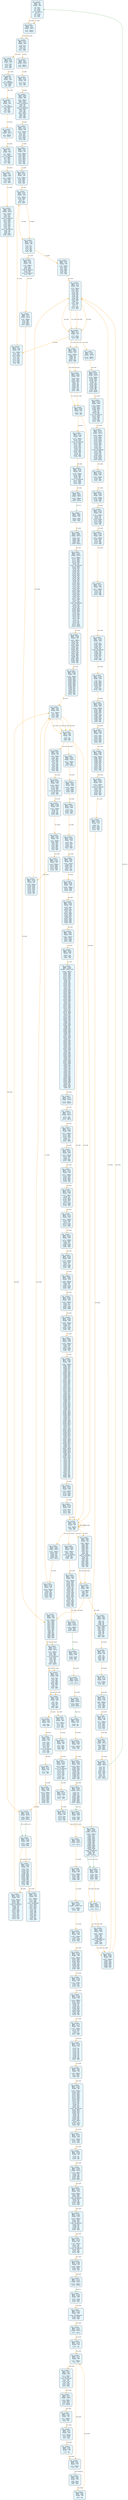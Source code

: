 digraph Contract_CFG {
    rankdir=TB;
    node [shape=box, style="filled, rounded", fontname="Monospace", fontsize=9, margin=0.15];
    edge [fontname="Arial", fontsize=8, penwidth=1.2];

    "block_0" [label="合约: 0x380d0c...
起始PC: 0x0
终止PC: 0xd
终止指令: JUMPI
---------
0x0: PUSH1
0x2: PUSH1
0x4: MSTORE
0x5: PUSH1
0x7: CALLDATASIZE
0x8: LT
0x9: ISZERO
0xa: PUSH2
0xd: JUMPI", fillcolor="#e6f7ff"];
    "block_2f9" [label="合约: 0x380d0c...
起始PC: 0x2f9
终止PC: 0x2fa
终止指令: INVALID
---------
0x2f9: JUMPDEST
0x2fa: INVALID", fillcolor="#e6f7ff"];
    "block_30a" [label="合约: 0x380d0c...
起始PC: 0x30a
终止PC: 0x314
终止指令: JUMPI
---------
0x30a: DUP1
0x30b: PUSH4
0x310: EQ
0x311: PUSH2
0x314: JUMPI", fillcolor="#e6f7ff"];
    "block_3b7" [label="合约: 0x380d0c...
起始PC: 0x3b7
终止PC: 0x3b8
终止指令: INVALID
---------
0x3b7: JUMPDEST
0x3b8: INVALID", fillcolor="#e6f7ff"];
    "block_3c3" [label="合约: 0x380d0c...
起始PC: 0x3c3
终止PC: 0x3c9
终止指令: JUMP
---------
0x3c3: PUSH2
0x3c6: PUSH2
0x3c9: JUMP", fillcolor="#e6f7ff"];
    "block_686" [label="合约: 0x380d0c...
起始PC: 0x686
终止PC: 0x6e5
终止指令: JUMPI
---------
0x686: JUMPDEST
0x687: PUSH1
0x689: PUSH32
0x6aa: CALLDATASIZE
0x6ab: ADD
0x6ac: DIV
0x6ad: PUSH1
0x6af: CALLDATALOAD
0x6b0: PUSH14
0x6bf: DUP2
0x6c0: AND
0x6c1: SWAP1
0x6c2: PUSH29
0x6e0: DUP2
0x6e1: AND
0x6e2: PUSH2
0x6e5: JUMPI", fillcolor="#e6f7ff"];
    "block_72b" [label="合约: 0x380d0c...
起始PC: 0x72b
终止PC: 0x738
终止指令: JUMP
---------
0x72b: JUMPDEST
0x72c: PUSH2
0x72f: DUP3
0x730: DUP5
0x731: PUSH1
0x733: PUSH1
0x735: PUSH2
0x738: JUMP", fillcolor="#e6f7ff"];
    "block_7dd" [label="合约: 0x380d0c...
起始PC: 0x7dd
终止PC: 0x7ea
终止指令: JUMP
---------
0x7dd: JUMPDEST
0x7de: SWAP4
0x7df: SWAP3
0x7e0: SWAP2
0x7e1: SWAP1
0x7e2: SWAP4
0x7e3: PUSH2
0x7e6: DUP3
0x7e7: PUSH2
0x7ea: JUMP", fillcolor="#e6f7ff"];
    "block_7ac" [label="合约: 0x380d0c...
起始PC: 0x7ac
终止PC: 0x7b5
终止指令: JUMP
---------
0x7ac: JUMPDEST
0x7ad: SWAP1
0x7ae: PUSH2
0x7b1: DUP3
0x7b2: PUSH2
0x7b5: JUMP", fillcolor="#e6f7ff"];
    "block_794" [label="合约: 0x380d0c...
起始PC: 0x794
终止PC: 0x7a3
终止指令: JUMPI
---------
0x794: JUMPDEST
0x795: PUSH8
0x79e: DUP2
0x79f: GT
0x7a0: PUSH2
0x7a3: JUMPI", fillcolor="#e6f7ff"];
    "block_7a4" [label="合约: 0x380d0c...
起始PC: 0x7a4
终止PC: 0x7ab
终止指令: JUMP
---------
0x7a4: PUSH1
0x7a6: SHL
0x7a7: PUSH1
0x7a9: ADD
0x7aa: SWAP1
0x7ab: JUMP", fillcolor="#e6f7ff"];
    "block_7b6" [label="合约: 0x380d0c...
起始PC: 0x7b6
终止PC: 0x7c2
终止指令: JUMP
---------
0x7b6: JUMPDEST
0x7b7: PUSH2
0x7ba: PUSH1
0x7bc: MLOAD
0x7bd: SWAP2
0x7be: DUP3
0x7bf: PUSH2
0x7c2: JUMP", fillcolor="#e6f7ff"];
    "block_75d" [label="合约: 0x380d0c...
起始PC: 0x75d
终止PC: 0x77b
终止指令: JUMPI
---------
0x75d: JUMPDEST
0x75e: SWAP1
0x75f: PUSH1
0x761: PUSH1
0x763: NOT
0x764: SWAP2
0x765: ADD
0x766: AND
0x767: DUP2
0x768: ADD
0x769: SWAP1
0x76a: DUP2
0x76b: LT
0x76c: PUSH8
0x775: DUP3
0x776: GT
0x777: OR
0x778: PUSH2
0x77b: JUMPI", fillcolor="#e6f7ff"];
    "block_77c" [label="合约: 0x380d0c...
起始PC: 0x77c
终止PC: 0x77f
终止指令: JUMP
---------
0x77c: PUSH1
0x77e: MSTORE
0x77f: JUMP", fillcolor="#e6f7ff"];
    "block_7c3" [label="合约: 0x380d0c...
起始PC: 0x7c3
终止PC: 0x7d2
终止指令: JUMP
---------
0x7c3: JUMPDEST
0x7c4: DUP3
0x7c5: DUP2
0x7c6: MSTORE
0x7c7: PUSH1
0x7c9: NOT
0x7ca: PUSH2
0x7cd: DUP3
0x7ce: SWAP5
0x7cf: PUSH2
0x7d2: JUMP", fillcolor="#e6f7ff"];
    "block_7d3" [label="合约: 0x380d0c...
起始PC: 0x7d3
终止PC: 0x7dc
终止指令: JUMP
---------
0x7d3: JUMPDEST
0x7d4: ADD
0x7d5: SWAP1
0x7d6: PUSH1
0x7d8: CALLDATASIZE
0x7d9: SWAP2
0x7da: ADD
0x7db: CALLDATACOPY
0x7dc: JUMP", fillcolor="#e6f7ff"];
    "block_7eb" [label="合约: 0x380d0c...
起始PC: 0x7eb
终止PC: 0x7f1
终止指令: INVALID
---------
0x7eb: JUMPDEST
0x7ec: SWAP5
0x7ed: DUP4
0x7ee: SWAP3
0x7ef: PUSH1
0x7f1: INVALID", fillcolor="#e6f7ff"];
    "block_8c1" [label="合约: 0x380d0c...
起始PC: 0x8c1
终止PC: 0x8d7
终止指令: JUMP
---------
0x8c1: JUMPDEST
0x8c2: SWAP1
0x8c3: SWAP2
0x8c4: SWAP3
0x8c5: SWAP5
0x8c6: PUSH2
0x8c9: PUSH1
0x8cb: SWAP2
0x8cc: PUSH1
0x8ce: DUP6
0x8cf: MUL
0x8d0: DUP5
0x8d1: ADD
0x8d2: SWAP8
0x8d3: DUP9
0x8d4: PUSH2
0x8d7: JUMP", fillcolor="#e6f7ff"];
    "block_f3f" [label="合约: 0x380d0c...
起始PC: 0xf3f
终止PC: 0xf4c
终止指令: INVALID
---------
0xf3f: JUMPDEST
0xf40: SWAP2
0xf41: SWAP1
0xf42: DUP3
0xf43: CALLDATALOAD
0xf44: PUSH1
0xf46: DUP2
0xf47: PUSH1
0xf49: SHR
0xf4a: AND
0xf4b: ISZERO
0xf4c: INVALID", fillcolor="#e6f7ff"];
    "block_f52" [label="合约: 0x380d0c...
起始PC: 0xf52
终止PC: 0xf60
终止指令: JUMPI
---------
0xf52: PUSH1
0xf54: SHR
0xf55: PUSH1
0xf57: AND
0xf58: SWAP1
0xf59: PUSH1
0xf5b: DUP3
0xf5c: GT
0xf5d: PUSH2
0xf60: JUMPI", fillcolor="#e6f7ff"];
    "block_f61" [label="合约: 0x380d0c...
起始PC: 0xf61
终止PC: 0xf69
终止指令: JUMPI
---------
0xf61: POP
0xf62: PUSH1
0xf64: DUP2
0xf65: GT
0xf66: PUSH2
0xf69: JUMPI", fillcolor="#e6f7ff"];
    "block_fc7" [label="合约: 0x380d0c...
起始PC: 0xfc7
终止PC: 0xfce
终止指令: JUMPI
---------
0xfc7: JUMPDEST
0xfc8: PUSH1
0xfca: SUB
0xfcb: PUSH2
0xfce: JUMPI", fillcolor="#e6f7ff"];
    "block_fcf" [label="合约: 0x380d0c...
起始PC: 0xfcf
终止PC: 0xfd6
终止指令: JUMP
---------
0xfcf: PUSH2
0xfd2: SWAP2
0xfd3: PUSH2
0xfd6: JUMP", fillcolor="#e6f7ff"];
    "block_2c38" [label="合约: 0x380d0c...
起始PC: 0x2c38
终止PC: 0x2c48
终止指令: JUMPI
---------
0x2c38: JUMPDEST
0x2c39: DUP1
0x2c3a: CALLDATALOAD
0x2c3b: PUSH1
0x2c3d: SHR
0x2c3e: PUSH1
0x2c40: AND
0x2c41: PUSH1
0x2c43: DUP2
0x2c44: GT
0x2c45: PUSH2
0x2c48: JUMPI", fillcolor="#e6f7ff"];
    "block_2c49" [label="合约: 0x380d0c...
起始PC: 0x2c49
终止PC: 0x2c4c
终止指令: JUMPI
---------
0x2c49: PUSH2
0x2c4c: JUMPI", fillcolor="#e6f7ff"];
    "block_2c4d" [label="合约: 0x380d0c...
起始PC: 0x2c4d
终止PC: 0x2c54
终止指令: JUMP
---------
0x2c4d: PUSH2
0x2c50: DUP2
0x2c51: PUSH2
0x2c54: JUMP", fillcolor="#e6f7ff"];
    "block_48a9" [label="合约: 0x380d0c...
起始PC: 0x48a9
终止PC: 0x48e0
终止指令: STATICCALL
---------
0x48a9: JUMPDEST
0x48aa: PUSH1
0x48ac: DUP1
0x48ad: SWAP2
0x48ae: PUSH1
0x48b0: PUSH1
0x48b2: MLOAD
0x48b3: DUP1
0x48b4: SWAP5
0x48b5: DUP2
0x48b6: SWAP4
0x48b7: PUSH32
0x48d8: DUP4
0x48d9: MSTORE
0x48da: ADD
0x48db: CALLDATALOAD
0x48dc: PUSH1
0x48de: SHR
0x48df: GAS
0x48e0: STATICCALL", fillcolor="#e6f7ff"];
    "block_48e1" [label="合约: 0x380d0c...
起始PC: 0x48e1
终止PC: 0x48e7
终止指令: JUMPI
---------
0x48e1: SWAP1
0x48e2: DUP2
0x48e3: ISZERO
0x48e4: PUSH2
0x48e7: JUMPI", fillcolor="#e6f7ff"];
    "block_48e8" [label="合约: 0x380d0c...
起始PC: 0x48e8
终止PC: 0x48e8
终止指令: INVALID
---------
0x48e8: INVALID", fillcolor="#e6f7ff"];
    "block_48f1" [label="合约: 0x380d0c...
起始PC: 0x48f1
终止PC: 0x48fe
终止指令: JUMPI
---------
0x48f1: JUMPDEST
0x48f2: SWAP1
0x48f3: POP
0x48f4: PUSH1
0x48f6: DUP2
0x48f7: RETURNDATASIZE
0x48f8: PUSH1
0x48fa: GT
0x48fb: PUSH2
0x48fe: JUMPI", fillcolor="#e6f7ff"];
    "block_48ff" [label="合约: 0x380d0c...
起始PC: 0x48ff
终止PC: 0x490b
终止指令: JUMP
---------
0x48ff: JUMPDEST
0x4900: DUP2
0x4901: PUSH2
0x4904: PUSH1
0x4906: SWAP4
0x4907: DUP4
0x4908: PUSH2
0x490b: JUMP", fillcolor="#e6f7ff"];
    "block_490c" [label="合约: 0x380d0c...
起始PC: 0x490c
终止PC: 0x4914
终止指令: JUMPI
---------
0x490c: JUMPDEST
0x490d: DUP2
0x490e: ADD
0x490f: SUB
0x4910: SLT
0x4911: PUSH2
0x4914: JUMPI", fillcolor="#e6f7ff"];
    "block_4915" [label="合约: 0x380d0c...
起始PC: 0x4915
终止PC: 0x4925
终止指令: JUMPI
---------
0x4915: MLOAD
0x4916: PUSH1
0x4918: PUSH1
0x491a: PUSH1
0x491c: SHL
0x491d: SUB
0x491e: DUP2
0x491f: AND
0x4920: DUP2
0x4921: SUB
0x4922: PUSH2
0x4925: JUMPI", fillcolor="#e6f7ff"];
    "block_4926" [label="合约: 0x380d0c...
起始PC: 0x4926
终止PC: 0x4927
终止指令: JUMP
---------
0x4926: SWAP1
0x4927: JUMP", fillcolor="#e6f7ff"];
    "block_2c55" [label="合约: 0x380d0c...
起始PC: 0x2c55
终止PC: 0x2c6a
终止指令: JUMP
---------
0x2c55: JUMPDEST
0x2c56: PUSH2
0x2c59: DUP3
0x2c5a: CALLDATALOAD
0x2c5b: SWAP1
0x2c5c: PUSH1
0x2c5e: DUP1
0x2c5f: DUP4
0x2c60: PUSH1
0x2c62: SHR
0x2c63: AND
0x2c64: SWAP3
0x2c65: PUSH1
0x2c67: SHR
0x2c68: AND
0x2c69: SWAP1
0x2c6a: JUMP", fillcolor="#e6f7ff"];
    "block_2c6b" [label="合约: 0x380d0c...
起始PC: 0x2c6b
终止PC: 0x2c79
终止指令: JUMP
---------
0x2c6b: JUMPDEST
0x2c6c: SWAP1
0x2c6d: PUSH1
0x2c6f: DUP5
0x2c70: ADD
0x2c71: CALLDATALOAD
0x2c72: PUSH2
0x2c75: SWAP4
0x2c76: PUSH2
0x2c79: JUMP", fillcolor="#e6f7ff"];
    "block_4b1f" [label="合约: 0x380d0c...
起始PC: 0x4b1f
终止PC: 0x4b22
终止指令: INVALID
---------
0x4b1f: JUMPDEST
0x4b20: PUSH1
0x4b22: INVALID", fillcolor="#e6f7ff"];
    "block_4b53" [label="合约: 0x380d0c...
起始PC: 0x4b53
终止PC: 0x4b57
终止指令: JUMPI
---------
0x4b53: ISZERO
0x4b54: PUSH2
0x4b57: JUMPI", fillcolor="#e6f7ff"];
    "block_4b58" [label="合约: 0x380d0c...
起始PC: 0x4b58
终止PC: 0x4b5e
终止指令: INVALID
---------
0x4b58: PUSH1
0x4b5a: DUP1
0x4b5b: SWAP2
0x4b5c: DUP2
0x4b5d: DUP1
0x4b5e: INVALID", fillcolor="#e6f7ff"];
    "block_2c7a" [label="合约: 0x380d0c...
起始PC: 0x2c7a
终止PC: 0x2d02
终止指令: INVALID
---------
0x2c7a: JUMPDEST
0x2c7b: SWAP2
0x2c7c: SWAP1
0x2c7d: SWAP3
0x2c7e: PUSH1
0x2c80: DUP3
0x2c81: ADD
0x2c82: CALLDATALOAD
0x2c83: SWAP1
0x2c84: PUSH1
0x2c86: DUP3
0x2c87: AND
0x2c88: PUSH1
0x2c8a: EXP
0x2c8b: SWAP1
0x2c8c: DUP3
0x2c8d: PUSH1
0x2c8f: SHR
0x2c90: PUSH1
0x2c92: AND
0x2c93: PUSH1
0x2c95: EXP
0x2c96: DUP3
0x2c97: DUP2
0x2c98: PUSH8
0x2ca1: MUL
0x2ca2: SWAP8
0x2ca3: MUL
0x2ca4: PUSH8
0x2cad: MUL
0x2cae: PUSH8
0x2cb7: SWAP1
0x2cb8: DIV
0x2cb9: SWAP6
0x2cba: MUL
0x2cbb: PUSH8
0x2cc4: MUL
0x2cc5: PUSH8
0x2cce: SWAP1
0x2ccf: DIV
0x2cd0: SWAP4
0x2cd1: CALLDATALOAD
0x2cd2: PUSH1
0x2cd4: SHR
0x2cd5: PUSH3
0x2cd9: AND
0x2cda: PUSH2
0x2cdd: SWAP2
0x2cde: SWAP1
0x2cdf: PUSH5
0x2ce5: MUL
0x2ce6: PUSH8
0x2cef: DUP2
0x2cf0: DUP2
0x2cf1: SUB
0x2cf2: SWAP2
0x2cf3: LT
0x2cf4: MUL
0x2cf5: DUP2
0x2cf6: MUL
0x2cf7: PUSH1
0x2cf9: PUSH8
0x2d02: INVALID", fillcolor="#e6f7ff"];
    "block_2d10" [label="合约: 0x380d0c...
起始PC: 0x2d10
终止PC: 0x2d49
终止指令: JUMP
---------
0x2d10: JUMPDEST
0x2d11: MUL
0x2d12: PUSH8
0x2d1b: MUL
0x2d1c: PUSH8
0x2d25: SWAP1
0x2d26: DIV
0x2d27: SWAP2
0x2d28: DUP2
0x2d29: PUSH1
0x2d2b: SHR
0x2d2c: PUSH15
0x2d3c: AND
0x2d3d: SWAP2
0x2d3e: PUSH1
0x2d40: SHR
0x2d41: SWAP2
0x2d42: PUSH2
0x2d45: SWAP5
0x2d46: PUSH2
0x2d49: JUMP", fillcolor="#e6f7ff"];
    "block_4a82" [label="合约: 0x380d0c...
起始PC: 0x4a82
终止PC: 0x4aa1
终止指令: JUMP
---------
0x4a82: JUMPDEST
0x4a83: SWAP1
0x4a84: PUSH1
0x4a86: PUSH8
0x4a8f: SWAP6
0x4a90: PUSH2
0x4a93: PUSH2
0x4a96: SWAP6
0x4a97: SWAP7
0x4a98: DUP9
0x4a99: DUP1
0x4a9a: DUP8
0x4a9b: MUL
0x4a9c: SWAP6
0x4a9d: MUL
0x4a9e: PUSH2
0x4aa1: JUMP", fillcolor="#e6f7ff"];
    "block_ecb" [label="合约: 0x380d0c...
起始PC: 0xecb
终止PC: 0xed1
终止指令: JUMPI
---------
0xecb: JUMPDEST
0xecc: DUP2
0xecd: ISZERO
0xece: PUSH2
0xed1: JUMPI", fillcolor="#e6f7ff"];
    "block_ed2" [label="合约: 0x380d0c...
起始PC: 0xed2
终止PC: 0xed4
终止指令: JUMP
---------
0xed2: DIV
0xed3: SWAP1
0xed4: JUMP", fillcolor="#e6f7ff"];
    "block_4aa2" [label="合约: 0x380d0c...
起始PC: 0x4aa2
终止PC: 0x4aa5
终止指令: INVALID
---------
0x4aa2: JUMPDEST
0x4aa3: SWAP4
0x4aa4: ADD
0x4aa5: INVALID", fillcolor="#e6f7ff"];
    "block_4f3e" [label="合约: 0x380d0c...
起始PC: 0x4f3e
终止PC: 0x4f44
终止指令: JUMPI
---------
0x4f3e: JUMPDEST
0x4f3f: DUP2
0x4f40: ISZERO
0x4f41: PUSH2
0x4f44: JUMPI", fillcolor="#e6f7ff"];
    "block_4f45" [label="合约: 0x380d0c...
起始PC: 0x4f45
终止PC: 0x4f4a
终止指令: JUMPI
---------
0x4f45: DUP1
0x4f46: ISZERO
0x4f47: PUSH2
0x4f4a: JUMPI", fillcolor="#e6f7ff"];
    "block_4f4b" [label="合约: 0x380d0c...
起始PC: 0x4f4b
终止PC: 0x4f5a
终止指令: JUMPI
---------
0x4f4b: DUP1
0x4f4c: PUSH8
0x4f55: SLT
0x4f56: DUP1
0x4f57: PUSH2
0x4f5a: JUMPI", fillcolor="#e6f7ff"];
    "block_5067" [label="合约: 0x380d0c...
起始PC: 0x5067
终止PC: 0x5077
终止指令: JUMP
---------
0x5067: JUMPDEST
0x5068: POP
0x5069: PUSH8
0x5072: DUP2
0x5073: SLT
0x5074: PUSH2
0x5077: JUMP", fillcolor="#e6f7ff"];
    "block_4f5b" [label="合约: 0x380d0c...
起始PC: 0x4f5b
终止PC: 0x4f60
终止指令: JUMPI
---------
0x4f5b: JUMPDEST
0x4f5c: ISZERO
0x4f5d: PUSH2
0x4f60: JUMPI", fillcolor="#e6f7ff"];
    "block_4f61" [label="合约: 0x380d0c...
起始PC: 0x4f61
终止PC: 0x4fb9
终止指令: JUMP
---------
0x4f61: PUSH8
0x4f6a: MUL
0x4f6b: PUSH15
0x4f7b: DUP2
0x4f7c: ADD
0x4f7d: SWAP1
0x4f7e: PUSH32
0x4f9f: ADD
0x4fa0: PUSH15
0x4fb0: MUL
0x4fb1: SWAP1
0x4fb2: PUSH2
0x4fb5: SWAP2
0x4fb6: PUSH2
0x4fb9: JUMP", fillcolor="#e6f7ff"];
    "block_4bbf" [label="合约: 0x380d0c...
起始PC: 0x4bbf
终止PC: 0x4bc5
终止指令: JUMPI
---------
0x4bbf: JUMPDEST
0x4bc0: DUP2
0x4bc1: ISZERO
0x4bc2: PUSH2
0x4bc5: JUMPI", fillcolor="#e6f7ff"];
    "block_4bc6" [label="合约: 0x380d0c...
起始PC: 0x4bc6
终止PC: 0x4bc8
终止指令: JUMP
---------
0x4bc6: SDIV
0x4bc7: SWAP1
0x4bc8: JUMP", fillcolor="#e6f7ff"];
    "block_4fba" [label="合约: 0x380d0c...
起始PC: 0x4fba
终止PC: 0x5044
终止指令: JUMPDEST_PREV
---------
0x4fba: JUMPDEST
0x4fbb: PUSH2
0x4fbe: SWAP2
0x4fbf: PUSH8
0x4fc8: SWAP2
0x4fc9: PUSH1
0x4fcb: PUSH15
0x4fdb: DUP3
0x4fdc: DUP1
0x4fdd: MUL
0x4fde: DUP2
0x4fdf: SWAP1
0x4fe0: SDIV
0x4fe1: DUP1
0x4fe2: DUP5
0x4fe3: MUL
0x4fe4: DUP3
0x4fe5: SWAP1
0x4fe6: SDIV
0x4fe7: SWAP3
0x4fe8: DUP4
0x4fe9: SDIV
0x4fea: SWAP1
0x4feb: SWAP4
0x4fec: ADD
0x4fed: PUSH1
0x4fef: SWAP3
0x4ff0: DUP5
0x4ff1: MUL
0x4ff2: DUP3
0x4ff3: SWAP1
0x4ff4: SDIV
0x4ff5: SWAP3
0x4ff6: DUP4
0x4ff7: SDIV
0x4ff8: ADD
0x4ff9: PUSH1
0x4ffb: SWAP3
0x4ffc: DUP5
0x4ffd: MUL
0x4ffe: DUP3
0x4fff: SWAP1
0x5000: SDIV
0x5001: SWAP3
0x5002: DUP4
0x5003: SDIV
0x5004: ADD
0x5005: PUSH1
0x5007: SWAP3
0x5008: DUP5
0x5009: MUL
0x500a: DUP3
0x500b: SWAP1
0x500c: SDIV
0x500d: SWAP3
0x500e: DUP4
0x500f: SDIV
0x5010: ADD
0x5011: PUSH1
0x5013: SWAP3
0x5014: DUP5
0x5015: MUL
0x5016: DUP3
0x5017: SWAP1
0x5018: SDIV
0x5019: SWAP3
0x501a: DUP4
0x501b: SDIV
0x501c: ADD
0x501d: PUSH1
0x501f: SWAP3
0x5020: DUP5
0x5021: MUL
0x5022: DUP3
0x5023: SWAP1
0x5024: SDIV
0x5025: SWAP3
0x5026: DUP4
0x5027: SDIV
0x5028: ADD
0x5029: PUSH1
0x502b: SWAP3
0x502c: SWAP1
0x502d: SWAP4
0x502e: MUL
0x502f: SDIV
0x5030: SDIV
0x5031: ADD
0x5032: PUSH1
0x5034: SHL
0x5035: DUP3
0x5036: DUP2
0x5037: SDIV
0x5038: DUP3
0x5039: MUL
0x503a: SWAP1
0x503b: DUP4
0x503c: SWAP1
0x503d: SMOD
0x503e: SWAP1
0x503f: SWAP2
0x5040: MUL
0x5041: DUP3
0x5042: SWAP1
0x5043: SDIV
0x5044: ADD", fillcolor="#e6f7ff"];
    "block_5c4a" [label="合约: 0x380d0c...
起始PC: 0x5c4a
终止PC: 0x5c4b
终止指令: INVALID
---------
0x5c4a: JUMPDEST
0x5c4b: INVALID", fillcolor="#e6f7ff"];
    "block_5c53" [label="合约: 0x380d0c...
起始PC: 0x5c53
终止PC: 0x5c57
终止指令: INVALID
---------
0x5c53: PUSH2
0x5c56: SWAP1
0x5c57: INVALID", fillcolor="#e6f7ff"];
    "block_5c7c" [label="合约: 0x380d0c...
起始PC: 0x5c7c
终止PC: 0x5c8f
终止指令: JUMPI
---------
0x5c7c: JUMPDEST
0x5c7d: PUSH1
0x5c7f: SWAP1
0x5c80: PUSH9
0x5c8a: DUP2
0x5c8b: SLT
0x5c8c: PUSH2
0x5c8f: JUMPI", fillcolor="#e6f7ff"];
    "block_5f7c" [label="合约: 0x380d0c...
起始PC: 0x5f7c
终止PC: 0x5f8c
终止指令: JUMPI
---------
0x5f7c: JUMPDEST
0x5f7d: PUSH9
0x5f87: DUP2
0x5f88: SLT
0x5f89: PUSH2
0x5f8c: JUMPI", fillcolor="#e6f7ff"];
    "block_5fcc" [label="合约: 0x380d0c...
起始PC: 0x5fcc
终止PC: 0x5fde
终止指令: JUMP
---------
0x5fcc: JUMPDEST
0x5fcd: PUSH9
0x5fd7: DUP3
0x5fd8: PUSH1
0x5fda: SWAP3
0x5fdb: PUSH2
0x5fde: JUMP", fillcolor="#e6f7ff"];
    "block_5cd7" [label="合约: 0x380d0c...
起始PC: 0x5cd7
终止PC: 0x5ceb
终止指令: JUMPI
---------
0x5cd7: JUMPDEST
0x5cd8: MUL
0x5cd9: DUP2
0x5cda: SWAP1
0x5cdb: PUSH9
0x5ce5: DUP2
0x5ce6: SLT
0x5ce7: ISZERO
0x5ce8: PUSH2
0x5ceb: JUMPI", fillcolor="#e6f7ff"];
    "block_5cec" [label="合约: 0x380d0c...
起始PC: 0x5cec
终止PC: 0x5cfd
终止指令: JUMPI
---------
0x5cec: JUMPDEST
0x5ced: PUSH9
0x5cf7: DUP2
0x5cf8: SLT
0x5cf9: ISZERO
0x5cfa: PUSH2
0x5cfd: JUMPI", fillcolor="#e6f7ff"];
    "block_5cfe" [label="合约: 0x380d0c...
起始PC: 0x5cfe
终止PC: 0x5d0f
终止指令: JUMPI
---------
0x5cfe: JUMPDEST
0x5cff: PUSH9
0x5d09: DUP2
0x5d0a: SLT
0x5d0b: ISZERO
0x5d0c: PUSH2
0x5d0f: JUMPI", fillcolor="#e6f7ff"];
    "block_5d10" [label="合约: 0x380d0c...
起始PC: 0x5d10
终止PC: 0x5d21
终止指令: JUMPI
---------
0x5d10: JUMPDEST
0x5d11: PUSH9
0x5d1b: DUP2
0x5d1c: SLT
0x5d1d: ISZERO
0x5d1e: PUSH2
0x5d21: JUMPI", fillcolor="#e6f7ff"];
    "block_5d22" [label="合约: 0x380d0c...
起始PC: 0x5d22
终止PC: 0x5d33
终止指令: JUMPI
---------
0x5d22: JUMPDEST
0x5d23: PUSH9
0x5d2d: DUP2
0x5d2e: SLT
0x5d2f: ISZERO
0x5d30: PUSH2
0x5d33: JUMPI", fillcolor="#e6f7ff"];
    "block_5d34" [label="合约: 0x380d0c...
起始PC: 0x5d34
终止PC: 0x5d3c
终止指令: JUMPI
---------
0x5d34: JUMPDEST
0x5d35: DUP3
0x5d36: DUP2
0x5d37: SLT
0x5d38: ISZERO
0x5d39: PUSH2
0x5d3c: JUMPI", fillcolor="#e6f7ff"];
    "block_5d3d" [label="合约: 0x380d0c...
起始PC: 0x5d3d
终止PC: 0x5d4e
终止指令: JUMPI
---------
0x5d3d: JUMPDEST
0x5d3e: PUSH9
0x5d48: DUP2
0x5d49: SLT
0x5d4a: ISZERO
0x5d4b: PUSH2
0x5d4e: JUMPI", fillcolor="#e6f7ff"];
    "block_5d4f" [label="合约: 0x380d0c...
起始PC: 0x5d4f
终止PC: 0x5d60
终止指令: JUMPI
---------
0x5d4f: JUMPDEST
0x5d50: PUSH9
0x5d5a: DUP2
0x5d5b: SLT
0x5d5c: ISZERO
0x5d5d: PUSH2
0x5d60: JUMPI", fillcolor="#e6f7ff"];
    "block_5d61" [label="合约: 0x380d0c...
起始PC: 0x5d61
终止PC: 0x5dd2
终止指令: JUMP
---------
0x5d61: JUMPDEST
0x5d62: PUSH1
0x5d64: DUP4
0x5d65: DUP3
0x5d66: DUP1
0x5d67: MUL
0x5d68: SDIV
0x5d69: SDIV
0x5d6a: PUSH1
0x5d6c: DUP5
0x5d6d: DUP4
0x5d6e: DUP4
0x5d6f: MUL
0x5d70: SDIV
0x5d71: SDIV
0x5d72: PUSH1
0x5d74: DUP6
0x5d75: DUP5
0x5d76: DUP4
0x5d77: MUL
0x5d78: SDIV
0x5d79: SDIV
0x5d7a: PUSH1
0x5d7c: DUP7
0x5d7d: DUP6
0x5d7e: DUP4
0x5d7f: MUL
0x5d80: SDIV
0x5d81: SDIV
0x5d82: PUSH1
0x5d84: DUP8
0x5d85: DUP7
0x5d86: DUP4
0x5d87: MUL
0x5d88: SDIV
0x5d89: SDIV
0x5d8a: PUSH1
0x5d8c: DUP9
0x5d8d: DUP8
0x5d8e: DUP4
0x5d8f: MUL
0x5d90: SDIV
0x5d91: SDIV
0x5d92: SWAP1
0x5d93: PUSH1
0x5d95: DUP10
0x5d96: DUP9
0x5d97: DUP5
0x5d98: MUL
0x5d99: SDIV
0x5d9a: SDIV
0x5d9b: SWAP3
0x5d9c: PUSH1
0x5d9e: DUP11
0x5d9f: DUP10
0x5da0: DUP7
0x5da1: MUL
0x5da2: SDIV
0x5da3: SDIV
0x5da4: SWAP5
0x5da5: DUP11
0x5da6: PUSH1
0x5da8: DUP2
0x5da9: DUP12
0x5daa: DUP10
0x5dab: MUL
0x5dac: SDIV
0x5dad: SDIV
0x5dae: SWAP8
0x5daf: PUSH1
0x5db1: DUP3
0x5db2: DUP13
0x5db3: DUP12
0x5db4: MUL
0x5db5: SDIV
0x5db6: SDIV
0x5db7: SWAP10
0x5db8: PUSH1
0x5dba: DUP4
0x5dbb: DUP14
0x5dbc: DUP14
0x5dbd: MUL
0x5dbe: SDIV
0x5dbf: SDIV
0x5dc0: SWAP12
0x5dc1: ADD
0x5dc2: ADD
0x5dc3: ADD
0x5dc4: ADD
0x5dc5: ADD
0x5dc6: ADD
0x5dc7: ADD
0x5dc8: ADD
0x5dc9: ADD
0x5dca: ADD
0x5dcb: ADD
0x5dcc: ADD
0x5dcd: MUL
0x5dce: SDIV
0x5dcf: MUL
0x5dd0: SDIV
0x5dd1: SWAP1
0x5dd2: JUMP", fillcolor="#e6f7ff"];
    "block_5c5d" [label="合约: 0x380d0c...
起始PC: 0x5c5d
终止PC: 0x5c63
终止指令: JUMPI
---------
0x5c5d: JUMPDEST
0x5c5e: DUP1
0x5c5f: ISZERO
0x5c60: PUSH2
0x5c63: JUMPI", fillcolor="#e6f7ff"];
    "block_5c64" [label="合约: 0x380d0c...
起始PC: 0x5c64
终止PC: 0x5c76
终止指令: JUMP
---------
0x5c64: PUSH15
0x5c74: SDIV
0x5c75: SWAP1
0x5c76: JUMP", fillcolor="#e6f7ff"];
    "block_f82" [label="合约: 0x380d0c...
起始PC: 0xf82
终止PC: 0xf84
终止指令: JUMP
---------
0xf82: JUMPDEST
0xf83: SWAP1
0xf84: JUMP", fillcolor="#e6f7ff"];
    "block_4ab3" [label="合约: 0x380d0c...
起始PC: 0x4ab3
终止PC: 0x4abc
终止指令: INVALID
---------
0x4ab3: JUMPDEST
0x4ab4: PUSH2
0x4ab7: DUP2
0x4ab8: MUL
0x4ab9: PUSH1
0x4abb: DUP5
0x4abc: INVALID", fillcolor="#e6f7ff"];
    "block_2a44" [label="合约: 0x380d0c...
起始PC: 0x2a44
终止PC: 0x2a57
终止指令: JUMP
---------
0x2a44: JUMPDEST
0x2a45: PUSH8
0x2a4e: MUL
0x2a4f: SWAP1
0x2a50: PUSH2
0x2a53: SWAP2
0x2a54: PUSH2
0x2a57: JUMP", fillcolor="#e6f7ff"];
    "block_8d8" [label="合约: 0x380d0c...
起始PC: 0x8d8
终止PC: 0x8f2
终止指令: JUMP
---------
0x8d8: JUMPDEST
0x8d9: SWAP6
0x8da: DUP7
0x8db: PUSH1
0x8dd: DUP6
0x8de: PUSH1
0x8e0: SHL
0x8e1: DUP13
0x8e2: ADD
0x8e3: ADD
0x8e4: MSTORE
0x8e5: CALLDATALOAD
0x8e6: PUSH1
0x8e8: SHR
0x8e9: SWAP3
0x8ea: ADD
0x8eb: SWAP1
0x8ec: SWAP3
0x8ed: SWAP2
0x8ee: SWAP3
0x8ef: PUSH2
0x8f2: JUMP", fillcolor="#e6f7ff"];
    "block_7ff" [label="合约: 0x380d0c...
起始PC: 0x7ff
终止PC: 0x806
终止指令: JUMPI
---------
0x7ff: JUMPDEST
0x800: DUP3
0x801: DUP3
0x802: LT
0x803: PUSH2
0x806: JUMPI", fillcolor="#e6f7ff"];
    "block_f6a" [label="合约: 0x380d0c...
起始PC: 0xf6a
终止PC: 0xf6d
终止指令: JUMPI
---------
0xf6a: PUSH2
0xf6d: JUMPI", fillcolor="#e6f7ff"];
    "block_f6e" [label="合约: 0x380d0c...
起始PC: 0xf6e
终止PC: 0xf7d
终止指令: JUMPI
---------
0xf6e: PUSH2
0xf71: SWAP2
0xf72: PUSH1
0xf74: PUSH1
0xf76: DUP3
0xf77: ADD
0xf78: CALLDATALOAD
0xf79: AND
0xf7a: PUSH2
0xf7d: JUMPI", fillcolor="#e6f7ff"];
    "block_f7e" [label="合约: 0x380d0c...
起始PC: 0xf7e
终止PC: 0xf81
终止指令: JUMP
---------
0xf7e: PUSH2
0xf81: JUMP", fillcolor="#e6f7ff"];
    "block_41ef" [label="合约: 0x380d0c...
起始PC: 0x41ef
终止PC: 0x4204
终止指令: JUMP
---------
0x41ef: JUMPDEST
0x41f0: PUSH3
0x41f4: PUSH3
0x41f8: SWAP2
0x41f9: PUSH2
0x41fc: SWAP4
0x41fd: PUSH2
0x4200: DUP3
0x4201: PUSH2
0x4204: JUMP", fillcolor="#e6f7ff"];
    "block_2495" [label="合约: 0x380d0c...
起始PC: 0x2495
终止PC: 0x2498
终止指令: INVALID
---------
0x2495: JUMPDEST
0x2496: PUSH1
0x2498: INVALID", fillcolor="#e6f7ff"];
    "block_24cc" [label="合约: 0x380d0c...
起始PC: 0x24cc
终止PC: 0x24d0
终止指令: JUMPI
---------
0x24cc: ISZERO
0x24cd: PUSH2
0x24d0: JUMPI", fillcolor="#e6f7ff"];
    "block_24d1" [label="合约: 0x380d0c...
起始PC: 0x24d1
终止PC: 0x24e3
终止指令: JUMP
---------
0x24d1: PUSH1
0x24d3: SHR
0x24d4: PUSH2
0x24d7: AND
0x24d8: DUP1
0x24d9: MLOAD
0x24da: PUSH1
0x24dc: SWAP2
0x24dd: SWAP1
0x24de: SWAP2
0x24df: SUB
0x24e0: MLOAD
0x24e1: SWAP1
0x24e2: SWAP2
0x24e3: JUMP", fillcolor="#e6f7ff"];
    "block_4205" [label="合约: 0x380d0c...
起始PC: 0x4205
终止PC: 0x4219
终止指令: JUMP
---------
0x4205: JUMPDEST
0x4206: SWAP4
0x4207: SWAP1
0x4208: SWAP3
0x4209: CALLDATALOAD
0x420a: PUSH1
0x420c: SHR
0x420d: AND
0x420e: MUL
0x420f: SWAP3
0x4210: DUP4
0x4211: SWAP2
0x4212: MUL
0x4213: ADD
0x4214: SWAP2
0x4215: MUL
0x4216: PUSH2
0x4219: JUMP", fillcolor="#e6f7ff"];
    "block_807" [label="合约: 0x380d0c...
起始PC: 0x807
终止PC: 0x826
终止指令: JUMPI
---------
0x807: POP
0x808: POP
0x809: POP
0x80a: POP
0x80b: CALLDATALOAD
0x80c: SWAP2
0x80d: PUSH14
0x81c: DUP4
0x81d: PUSH1
0x81f: SHR
0x820: AND
0x821: ADD
0x822: GT
0x823: PUSH2
0x826: JUMPI", fillcolor="#e6f7ff"];
    "block_827" [label="合约: 0x380d0c...
起始PC: 0x827
终止PC: 0x82c
终止指令: JUMP
---------
0x827: POP
0x828: PUSH1
0x82a: SWAP2
0x82b: POP
0x82c: JUMP", fillcolor="#e6f7ff"];
    "block_739" [label="合约: 0x380d0c...
起始PC: 0x739
终止PC: 0x73d
终止指令: JUMPI
---------
0x739: JUMPDEST
0x73a: PUSH2
0x73d: JUMPI", fillcolor="#e6f7ff"];
    "block_6e6" [label="合约: 0x380d0c...
起始PC: 0x6e6
终止PC: 0x70a
终止指令: JUMPI
---------
0x6e6: JUMPDEST
0x6e7: PUSH29
0x705: AND
0x706: ISZERO
0x707: PUSH2
0x70a: JUMPI", fillcolor="#e6f7ff"];
    "block_71c" [label="合约: 0x380d0c...
起始PC: 0x71c
终止PC: 0x728
终止指令: JUMP
---------
0x71c: JUMPDEST
0x71d: PUSH2
0x720: SWAP2
0x721: PUSH1
0x723: PUSH1
0x725: PUSH2
0x728: JUMP", fillcolor="#e6f7ff"];
    "block_8f3" [label="合约: 0x380d0c...
起始PC: 0x8f3
终止PC: 0x8f7
终止指令: INVALID
---------
0x8f3: JUMPDEST
0x8f4: SWAP3
0x8f5: SWAP1
0x8f6: SWAP2
0x8f7: INVALID", fillcolor="#e6f7ff"];
    "block_919" [label="合约: 0x380d0c...
起始PC: 0x919
终止PC: 0x927
终止指令: INVALID
---------
0x919: POP
0x91a: POP
0x91b: POP
0x91c: POP
0x91d: PUSH1
0x91f: PUSH1
0x921: PUSH1
0x923: SHL
0x924: SUB
0x925: PUSH1
0x927: INVALID", fillcolor="#e6f7ff"];
    "block_315" [label="合约: 0x380d0c...
起始PC: 0x315
终止PC: 0x31e
终止指令: JUMPI
---------
0x315: PUSH4
0x31a: SUB
0x31b: PUSH2
0x31e: JUMPI", fillcolor="#e6f7ff"];
    "block_e" [label="合约: 0x380d0c...
起始PC: 0xe
终止PC: 0x14
终止指令: JUMPI
---------
0xe: JUMPDEST
0xf: CALLDATASIZE
0x10: ISZERO
0x11: PUSH2
0x14: JUMPI", fillcolor="#e6f7ff"];
    "block_15" [label="合约: 0x380d0c...
起始PC: 0x15
终止PC: 0x1f
终止指令: JUMPI
---------
0x15: PUSH1
0x17: CALLDATALOAD
0x18: PUSH1
0x1a: DUP2
0x1b: SUB
0x1c: PUSH2
0x1f: JUMPI", fillcolor="#e6f7ff"];
    "block_5c" [label="合约: 0x380d0c...
起始PC: 0x5c
终止PC: 0x5d
终止指令: INVALID
---------
0x5c: JUMPDEST
0x5d: INVALID", fillcolor="#e6f7ff"];
    "block_c0" [label="合约: 0x380d0c...
起始PC: 0xc0
终止PC: 0xcc
终止指令: JUMPI
---------
0xc0: JUMPDEST
0xc1: PUSH1
0xc3: CALLDATALOAD
0xc4: SWAP1
0xc5: PUSH1
0xc7: DUP3
0xc8: SUB
0xc9: PUSH2
0xcc: JUMPI", fillcolor="#e6f7ff"];
    "block_1ca" [label="合约: 0x380d0c...
起始PC: 0x1ca
终止PC: 0x1d1
终止指令: JUMPI
---------
0x1ca: JUMPDEST
0x1cb: PUSH1
0x1cd: SUB
0x1ce: PUSH2
0x1d1: JUMPI", fillcolor="#e6f7ff"];
    "block_26b" [label="合约: 0x380d0c...
起始PC: 0x26b
终止PC: 0x288
终止指令: INVALID
---------
0x26b: JUMPDEST
0x26c: POP
0x26d: PUSH1
0x26f: DUP1
0x270: CALLDATALOAD
0x271: PUSH2
0x274: PUSH2
0x277: PUSH1
0x279: DUP4
0x27a: ADD
0x27b: PUSH1
0x27d: PUSH1
0x27f: NOT
0x280: DUP6
0x281: CALLDATASIZE
0x282: SUB
0x283: ADD
0x284: DIV
0x285: PUSH2
0x288: INVALID", fillcolor="#e6f7ff"];
    "block_2c1" [label="合约: 0x380d0c...
起始PC: 0x2c1
终止PC: 0x2da
终止指令: JUMP
---------
0x2c1: JUMPDEST
0x2c2: SWAP8
0x2c3: SWAP1
0x2c4: SWAP3
0x2c5: CALLDATALOAD
0x2c6: SWAP8
0x2c7: DUP2
0x2c8: PUSH3
0x2cc: DUP11
0x2cd: PUSH1
0x2cf: SHR
0x2d0: AND
0x2d1: SWAP2
0x2d2: SUB
0x2d3: MUL
0x2d4: SWAP3
0x2d5: MUL
0x2d6: MUL
0x2d7: PUSH2
0x2da: JUMP", fillcolor="#e6f7ff"];
    "block_2db" [label="合约: 0x380d0c...
起始PC: 0x2db
终止PC: 0x2ec
终止指令: JUMP
---------
0x2db: JUMPDEST
0x2dc: ADD
0x2dd: SWAP7
0x2de: PUSH1
0x2e0: DUP5
0x2e1: PUSH1
0x2e3: SHR
0x2e4: AND
0x2e5: SWAP1
0x2e6: SUB
0x2e7: DUP6
0x2e8: DUP8
0x2e9: PUSH2
0x2ec: JUMP", fillcolor="#e6f7ff"];
    "block_1258" [label="合约: 0x380d0c...
起始PC: 0x1258
终止PC: 0x1263
终止指令: JUMPI
---------
0x1258: JUMPDEST
0x1259: DUP3
0x125a: SWAP2
0x125b: PUSH1
0x125d: DUP3
0x125e: CALLDATALOAD
0x125f: AND
0x1260: PUSH2
0x1263: JUMPI", fillcolor="#e6f7ff"];
    "block_1264" [label="合约: 0x380d0c...
起始PC: 0x1264
终止PC: 0x1269
终止指令: JUMP
---------
0x1264: JUMPDEST
0x1265: POP
0x1266: POP
0x1267: POP
0x1268: SWAP1
0x1269: JUMP", fillcolor="#e6f7ff"];
    "block_2ed" [label="合约: 0x380d0c...
起始PC: 0x2ed
终止PC: 0x2f8
终止指令: JUMP
---------
0x2ed: JUMPDEST
0x2ee: SWAP2
0x2ef: PUSH1
0x2f1: SHR
0x2f2: SWAP1
0x2f3: DUP5
0x2f4: DUP7
0x2f5: PUSH2
0x2f8: JUMP", fillcolor="#e6f7ff"];
    "block_12c9" [label="合约: 0x380d0c...
起始PC: 0x12c9
终止PC: 0x12d2
终止指令: JUMP
---------
0x12c9: JUMPDEST
0x12ca: SWAP3
0x12cb: SWAP1
0x12cc: PUSH2
0x12cf: PUSH2
0x12d2: JUMP", fillcolor="#e6f7ff"];
    "block_129d" [label="合约: 0x380d0c...
起始PC: 0x129d
终止PC: 0x12ab
终止指令: JUMP
---------
0x129d: JUMPDEST
0x129e: PUSH1
0x12a0: MLOAD
0x12a1: SWAP1
0x12a2: PUSH2
0x12a5: PUSH1
0x12a7: DUP4
0x12a8: PUSH2
0x12ab: JUMP", fillcolor="#e6f7ff"];
    "block_12ac" [label="合约: 0x380d0c...
起始PC: 0x12ac
终止PC: 0x12ad
终止指令: INVALID
---------
0x12ac: JUMPDEST
0x12ad: INVALID", fillcolor="#e6f7ff"];
    "block_12d3" [label="合约: 0x380d0c...
起始PC: 0x12d3
终止PC: 0x12e4
终止指令: INVALID
---------
0x12d3: JUMPDEST
0x12d4: PUSH1
0x12d6: PUSH1
0x12d8: PUSH1
0x12da: SHL
0x12db: SUB
0x12dc: PUSH1
0x12de: DUP3
0x12df: ADD
0x12e0: SWAP4
0x12e1: AND
0x12e2: DUP4
0x12e3: MSTORE
0x12e4: INVALID", fillcolor="#e6f7ff"];
    "block_1308" [label="合约: 0x380d0c...
起始PC: 0x1308
终止PC: 0x131a
终止指令: JUMPI
---------
0x1308: JUMPDEST
0x1309: DUP1
0x130a: SWAP10
0x130b: PUSH1
0x130d: DUP3
0x130e: MUL
0x130f: DUP11
0x1310: ADD
0x1311: CALLDATALOAD
0x1312: SWAP2
0x1313: PUSH1
0x1315: DUP4
0x1316: AND
0x1317: PUSH2
0x131a: JUMPI", fillcolor="#e6f7ff"];
    "block_131b" [label="合约: 0x380d0c...
起始PC: 0x131b
终止PC: 0x1334
终止指令: INVALID
---------
0x131b: JUMPDEST
0x131c: DUP4
0x131d: MSTORE
0x131e: DUP11
0x131f: DUP10
0x1320: MSTORE
0x1321: DUP11
0x1322: PUSH1
0x1324: PUSH1
0x1326: DUP3
0x1327: MUL
0x1328: DUP13
0x1329: ADD
0x132a: CALLDATALOAD
0x132b: SWAP4
0x132c: DUP5
0x132d: PUSH1
0x132f: SHR
0x1330: DUP10
0x1331: MSTORE
0x1332: DUP13
0x1333: DUP10
0x1334: INVALID", fillcolor="#e6f7ff"];
    "block_1342" [label="合约: 0x380d0c...
起始PC: 0x1342
终止PC: 0x1347
终止指令: JUMPI
---------
0x1342: JUMPDEST
0x1343: DUP1
0x1344: PUSH2
0x1347: JUMPI", fillcolor="#e6f7ff"];
    "block_1348" [label="合约: 0x380d0c...
起始PC: 0x1348
终止PC: 0x134d
终止指令: JUMPI
---------
0x1348: JUMPDEST
0x1349: ISZERO
0x134a: PUSH2
0x134d: JUMPI", fillcolor="#e6f7ff"];
    "block_21dc" [label="合约: 0x380d0c...
起始PC: 0x21dc
终止PC: 0x21e6
终止指令: JUMP
---------
0x21dc: JUMPDEST
0x21dd: POP
0x21de: POP
0x21df: POP
0x21e0: ADDRESS
0x21e1: DUP8
0x21e2: MSTORE
0x21e3: PUSH2
0x21e6: JUMP", fillcolor="#e6f7ff"];
    "block_136e" [label="合约: 0x380d0c...
起始PC: 0x136e
终止PC: 0x1376
终止指令: JUMPI
---------
0x136e: JUMPDEST
0x136f: PUSH1
0x1371: DUP2
0x1372: AND
0x1373: PUSH2
0x1376: JUMPI", fillcolor="#e6f7ff"];
    "block_1377" [label="合约: 0x380d0c...
起始PC: 0x1377
终止PC: 0x137f
终止指令: JUMPI
---------
0x1377: JUMPDEST
0x1378: PUSH1
0x137a: SHR
0x137b: AND
0x137c: PUSH2
0x137f: JUMPI", fillcolor="#e6f7ff"];
    "block_1380" [label="合约: 0x380d0c...
起始PC: 0x1380
终止PC: 0x1395
终止指令: JUMPI
---------
0x1380: DUP4
0x1381: MLOAD
0x1382: PUSH1
0x1384: MUL
0x1385: DUP12
0x1386: ADD
0x1387: CALLDATALOAD
0x1388: PUSH1
0x138a: SHR
0x138b: PUSH1
0x138d: AND
0x138e: PUSH1
0x1390: DUP2
0x1391: GT
0x1392: PUSH2
0x1395: JUMPI", fillcolor="#e6f7ff"];
    "block_1396" [label="合约: 0x380d0c...
起始PC: 0x1396
终止PC: 0x13a1
终止指令: JUMPI
---------
0x1396: DUP12
0x1397: SWAP1
0x1398: DUP10
0x1399: SWAP1
0x139a: PUSH1
0x139c: DUP2
0x139d: GT
0x139e: PUSH2
0x13a1: JUMPI", fillcolor="#e6f7ff"];
    "block_1661" [label="合约: 0x380d0c...
起始PC: 0x1661
终止PC: 0x1670
终止指令: JUMPI
---------
0x1661: JUMPDEST
0x1662: SWAP3
0x1663: SWAP4
0x1664: SWAP3
0x1665: PUSH1
0x1667: EQ
0x1668: ISZERO
0x1669: SWAP2
0x166a: POP
0x166b: PUSH2
0x166e: SWAP1
0x166f: POP
0x1670: JUMPI", fillcolor="#e6f7ff"];
    "block_1671" [label="合约: 0x380d0c...
起始PC: 0x1671
终止PC: 0x167b
终止指令: JUMP
---------
0x1671: PUSH2
0x1674: SWAP1
0x1675: DUP5
0x1676: DUP10
0x1677: DUP14
0x1678: PUSH2
0x167b: JUMP", fillcolor="#e6f7ff"];
    "block_3db8" [label="合约: 0x380d0c...
起始PC: 0x3db8
终止PC: 0x3dca
终止指令: JUMP
---------
0x3db8: JUMPDEST
0x3db9: SWAP1
0x3dba: PUSH1
0x3dbc: PUSH1
0x3dbe: DUP5
0x3dbf: MLOAD
0x3dc0: MUL
0x3dc1: DUP4
0x3dc2: ADD
0x3dc3: PUSH2
0x3dc6: DUP2
0x3dc7: PUSH2
0x3dca: JUMP", fillcolor="#e6f7ff"];
    "block_475e" [label="合约: 0x380d0c...
起始PC: 0x475e
终止PC: 0x476b
终止指令: JUMPI
---------
0x475e: JUMPDEST
0x475f: DUP1
0x4760: CALLDATALOAD
0x4761: PUSH1
0x4763: SHR
0x4764: PUSH1
0x4766: AND
0x4767: DUP1
0x4768: PUSH2
0x476b: JUMPI", fillcolor="#e6f7ff"];
    "block_476c" [label="合约: 0x380d0c...
起始PC: 0x476c
终止PC: 0x4774
终止指令: JUMP
---------
0x476c: POP
0x476d: PUSH2
0x4770: SWAP1
0x4771: PUSH2
0x4774: JUMP", fillcolor="#e6f7ff"];
    "block_3dcb" [label="合约: 0x380d0c...
起始PC: 0x3dcb
终止PC: 0x3dd4
终止指令: JUMPI
---------
0x3dcb: JUMPDEST
0x3dcc: PUSH1
0x3dce: MSTORE
0x3dcf: CALLDATALOAD
0x3dd0: AND
0x3dd1: PUSH2
0x3dd4: JUMPI", fillcolor="#e6f7ff"];
    "block_418f" [label="合约: 0x380d0c...
起始PC: 0x418f
终止PC: 0x41b2
终止指令: JUMP
---------
0x418f: JUMPDEST
0x4190: PUSH2
0x4193: DUP5
0x4194: PUSH1
0x4196: PUSH1
0x4198: PUSH1
0x419a: SHL
0x419b: SUB
0x419c: PUSH1
0x419e: DUP7
0x419f: ADD
0x41a0: MLOAD
0x41a1: AND
0x41a2: PUSH1
0x41a4: PUSH1
0x41a6: PUSH1
0x41a8: SHL
0x41a9: SUB
0x41aa: PUSH1
0x41ac: MLOAD
0x41ad: AND
0x41ae: SWAP1
0x41af: PUSH2
0x41b2: JUMP", fillcolor="#e6f7ff"];
    "block_430c" [label="合约: 0x380d0c...
起始PC: 0x430c
终止PC: 0x4310
终止指令: INVALID
---------
0x430c: JUMPDEST
0x430d: SWAP2
0x430e: PUSH1
0x4310: INVALID", fillcolor="#e6f7ff"];
    "block_4349" [label="合约: 0x380d0c...
起始PC: 0x4349
终止PC: 0x434d
终止指令: JUMPI
---------
0x4349: ISZERO
0x434a: PUSH2
0x434d: JUMPI", fillcolor="#e6f7ff"];
    "block_434e" [label="合约: 0x380d0c...
起始PC: 0x434e
终止PC: 0x434e
终止指令: INVALID
---------
0x434e: INVALID", fillcolor="#e6f7ff"];
    "block_4358" [label="合约: 0x380d0c...
起始PC: 0x4358
终止PC: 0x435b
终止指令: INVALID
---------
0x4358: JUMPDEST
0x4359: PUSH1
0x435b: INVALID", fillcolor="#e6f7ff"];
    "block_4396" [label="合约: 0x380d0c...
起始PC: 0x4396
终止PC: 0x4397
终止指令: JUMP
---------
0x4396: POP
0x4397: JUMP", fillcolor="#e6f7ff"];
    "block_41b3" [label="合约: 0x380d0c...
起始PC: 0x41b3
终止PC: 0x41b7
终止指令: JUMP
---------
0x41b3: JUMPDEST
0x41b4: PUSH2
0x41b7: JUMP", fillcolor="#e6f7ff"];
    "block_3dd5" [label="合约: 0x380d0c...
起始PC: 0x3dd5
终止PC: 0x3de3
终止指令: JUMPI
---------
0x3dd5: JUMPDEST
0x3dd6: DUP3
0x3dd7: MLOAD
0x3dd8: PUSH1
0x3dda: DUP5
0x3ddb: ADD
0x3ddc: MLOAD
0x3ddd: DUP1
0x3dde: DUP3
0x3ddf: SUB
0x3de0: PUSH2
0x3de3: JUMPI", fillcolor="#e6f7ff"];
    "block_3de4" [label="合约: 0x380d0c...
起始PC: 0x3de4
终止PC: 0x3df1
终止指令: INVALID
---------
0x3de4: POP
0x3de5: POP
0x3de6: POP
0x3de7: PUSH1
0x3de9: SWAP3
0x3dea: DUP3
0x3deb: PUSH2
0x3dee: SWAP3
0x3def: PUSH1
0x3df1: INVALID", fillcolor="#e6f7ff"];
    "block_3ed7" [label="合约: 0x380d0c...
起始PC: 0x3ed7
终止PC: 0x3edb
终止指令: JUMPI
---------
0x3ed7: ISZERO
0x3ed8: PUSH2
0x3edb: JUMPI", fillcolor="#e6f7ff"];
    "block_3edc" [label="合约: 0x380d0c...
起始PC: 0x3edc
终止PC: 0x3edc
终止指令: INVALID
---------
0x3edc: INVALID", fillcolor="#e6f7ff"];
    "block_167c" [label="合约: 0x380d0c...
起始PC: 0x167c
终止PC: 0x1683
终止指令: JUMP
---------
0x167c: JUMPDEST
0x167d: SWAP2
0x167e: SWAP1
0x167f: SWAP2
0x1680: PUSH2
0x1683: JUMP", fillcolor="#e6f7ff"];
    "block_142c" [label="合约: 0x380d0c...
起始PC: 0x142c
终止PC: 0x142e
终止指令: JUMPDEST_PREV
---------
0x142c: JUMPDEST
0x142d: SWAP2
0x142e: SWAP3", fillcolor="#e6f7ff"];
    "block_144f" [label="合约: 0x380d0c...
起始PC: 0x144f
终止PC: 0x1455
终止指令: JUMPI
---------
0x144f: JUMPDEST
0x1450: POP
0x1451: ISZERO
0x1452: PUSH2
0x1455: JUMPI", fillcolor="#e6f7ff"];
    "block_1491" [label="合约: 0x380d0c...
起始PC: 0x1491
终止PC: 0x149f
终止指令: JUMPI
---------
0x1491: JUMPDEST
0x1492: SWAP2
0x1493: SWAP12
0x1494: PUSH1
0x1496: SWAP4
0x1497: POP
0x1498: SWAP2
0x1499: PUSH1
0x149b: AND
0x149c: PUSH2
0x149f: JUMPI", fillcolor="#e6f7ff"];
    "block_14a0" [label="合约: 0x380d0c...
起始PC: 0x14a0
终止PC: 0x14a5
终止指令: JUMP
---------
0x14a0: JUMPDEST
0x14a1: POP
0x14a2: PUSH2
0x14a5: JUMP", fillcolor="#e6f7ff"];
    "block_147e" [label="合约: 0x380d0c...
起始PC: 0x147e
终止PC: 0x1490
终止指令: JUMP
---------
0x147e: JUMPDEST
0x147f: PUSH1
0x1481: PUSH1
0x1483: PUSH1
0x1485: SHL
0x1486: SUB
0x1487: DUP7
0x1488: MLOAD
0x1489: AND
0x148a: DUP9
0x148b: MSTORE
0x148c: ADD
0x148d: PUSH2
0x1490: JUMP", fillcolor="#e6f7ff"];
    "block_12f5" [label="合约: 0x380d0c...
起始PC: 0x12f5
终止PC: 0x12fc
终止指令: JUMPI
---------
0x12f5: JUMPDEST
0x12f6: DUP4
0x12f7: DUP2
0x12f8: LT
0x12f9: PUSH2
0x12fc: JUMPI", fillcolor="#e6f7ff"];
    "block_12fd" [label="合约: 0x380d0c...
起始PC: 0x12fd
终止PC: 0x1307
终止指令: JUMP
---------
0x12fd: POP
0x12fe: POP
0x12ff: POP
0x1300: POP
0x1301: POP
0x1302: POP
0x1303: POP
0x1304: POP
0x1305: POP
0x1306: SWAP1
0x1307: JUMP", fillcolor="#e6f7ff"];
    "block_1b6" [label="合约: 0x380d0c...
起始PC: 0x1b6
终止PC: 0x1bb
终止指令: JUMP
---------
0x1b6: JUMPDEST
0x1b7: SWAP2
0x1b8: PUSH2
0x1bb: JUMP", fillcolor="#e6f7ff"];
    "block_226c" [label="合约: 0x380d0c...
起始PC: 0x226c
终止PC: 0x2297
终止指令: JUMP
---------
0x226c: JUMPDEST
0x226d: PUSH1
0x226f: SWAP2
0x2270: PUSH2
0x2273: SWAP2
0x2274: PUSH2
0x2277: SWAP6
0x2278: PUSH2
0x227b: DUP6
0x227c: PUSH1
0x227e: NOT
0x227f: DUP6
0x2280: ADD
0x2281: MUL
0x2282: DUP4
0x2283: ADD
0x2284: CALLDATALOAD
0x2285: SWAP2
0x2286: PUSH1
0x2288: DUP4
0x2289: PUSH1
0x228b: SHR
0x228c: AND
0x228d: ADD
0x228e: DUP8
0x228f: DUP2
0x2290: DUP1
0x2291: SWAP10
0x2292: LT
0x2293: ISZERO
0x2294: PUSH2
0x2297: JUMP", fillcolor="#e6f7ff"];
    "block_2235" [label="合约: 0x380d0c...
起始PC: 0x2235
终止PC: 0x223a
终止指令: JUMPI
---------
0x2235: JUMPDEST
0x2236: ISZERO
0x2237: PUSH2
0x223a: JUMPI", fillcolor="#e6f7ff"];
    "block_223b" [label="合约: 0x380d0c...
起始PC: 0x223b
终止PC: 0x223d
终止指令: JUMP
---------
0x223b: POP
0x223c: POP
0x223d: JUMP", fillcolor="#e6f7ff"];
    "block_2298" [label="合约: 0x380d0c...
起始PC: 0x2298
终止PC: 0x229e
终止指令: INVALID
---------
0x2298: JUMPDEST
0x2299: DUP5
0x229a: SHR
0x229b: SWAP4
0x229c: DUP5
0x229d: SWAP3
0x229e: INVALID", fillcolor="#e6f7ff"];
    "block_2365" [label="合约: 0x380d0c...
起始PC: 0x2365
终止PC: 0x2373
终止指令: JUMPI
---------
0x2365: JUMPDEST
0x2366: SWAP1
0x2367: PUSH1
0x2369: DUP3
0x236a: CALLDATALOAD
0x236b: PUSH1
0x236d: SHR
0x236e: AND
0x236f: ISZERO
0x2370: PUSH2
0x2373: JUMPI", fillcolor="#e6f7ff"];
    "block_237f" [label="合约: 0x380d0c...
起始PC: 0x237f
终止PC: 0x238e
终止指令: JUMPI
---------
0x237f: JUMPDEST
0x2380: PUSH1
0x2382: PUSH1
0x2384: DUP4
0x2385: CALLDATALOAD
0x2386: PUSH1
0x2388: SHR
0x2389: AND
0x238a: SUB
0x238b: PUSH2
0x238e: JUMPI", fillcolor="#e6f7ff"];
    "block_2374" [label="合约: 0x380d0c...
起始PC: 0x2374
终止PC: 0x237e
终止指令: JUMP
---------
0x2374: JUMPDEST
0x2375: POP
0x2376: PUSH1
0x2378: ADD
0x2379: CALLDATALOAD
0x237a: PUSH1
0x237c: SHR
0x237d: SWAP1
0x237e: JUMP", fillcolor="#e6f7ff"];
    "block_1289" [label="合约: 0x380d0c...
起始PC: 0x1289
终止PC: 0x128e
终止指令: JUMP
---------
0x1289: JUMPDEST
0x128a: SWAP1
0x128b: PUSH2
0x128e: JUMP", fillcolor="#e6f7ff"];
    "block_22a7" [label="合约: 0x380d0c...
起始PC: 0x22a7
终止PC: 0x22a8
终止指令: INVALID
---------
0x22a7: JUMPDEST
0x22a8: INVALID", fillcolor="#e6f7ff"];
    "block_22e4" [label="合约: 0x380d0c...
起始PC: 0x22e4
终止PC: 0x22e8
终止指令: JUMPI
---------
0x22e4: ISZERO
0x22e5: PUSH2
0x22e8: JUMPI", fillcolor="#e6f7ff"];
    "block_22e9" [label="合约: 0x380d0c...
起始PC: 0x22e9
终止PC: 0x22ee
终止指令: JUMPI
---------
0x22e9: RETURNDATASIZE
0x22ea: ISZERO
0x22eb: PUSH2
0x22ee: JUMPI", fillcolor="#e6f7ff"];
    "block_22ef" [label="合约: 0x380d0c...
起始PC: 0x22ef
终止PC: 0x22ef
终止指令: INVALID
---------
0x22ef: INVALID", fillcolor="#e6f7ff"];
    "block_22f6" [label="合约: 0x380d0c...
起始PC: 0x22f6
终止PC: 0x22f6
终止指令: JUMP
---------
0x22f6: JUMP", fillcolor="#e6f7ff"];
    "block_729" [label="合约: 0x380d0c...
起始PC: 0x729
终止PC: 0x72a
终止指令: JUMP
---------
0x729: JUMPDEST
0x72a: JUMP", fillcolor="#e6f7ff"];
    "block_237" [label="合约: 0x380d0c...
起始PC: 0x237
终止PC: 0x243
终止指令: JUMPI
---------
0x237: JUMPDEST
0x238: ADD
0x239: CALLDATALOAD
0x23a: PUSH1
0x23c: SHR
0x23d: CALLER
0x23e: SUB
0x23f: ISZERO
0x240: PUSH2
0x243: JUMPI", fillcolor="#e6f7ff"];
    "block_10a" [label="合约: 0x380d0c...
起始PC: 0x10a
终止PC: 0x112
终止指令: INVALID
---------
0x10a: JUMPDEST
0x10b: PUSH2
0x10e: PUSH2
0x111: ORIGIN
0x112: INVALID", fillcolor="#e6f7ff"];
    "block_142" [label="合约: 0x380d0c...
起始PC: 0x142
终止PC: 0x146
终止指令: JUMP
---------
0x142: JUMPDEST
0x143: PUSH2
0x146: JUMP", fillcolor="#e6f7ff"];
    "block_742" [label="合约: 0x380d0c...
起始PC: 0x742
终止PC: 0x747
终止指令: JUMPI
---------
0x742: JUMPDEST
0x743: ISZERO
0x744: PUSH2
0x747: JUMPI", fillcolor="#e6f7ff"];
    "block_748" [label="合约: 0x380d0c...
起始PC: 0x748
终止PC: 0x748
终止指令: JUMP
---------
0x748: JUMP", fillcolor="#e6f7ff"];
    "block_147" [label="合约: 0x380d0c...
起始PC: 0x147
终止PC: 0x148
终止指令: STOP
---------
0x147: JUMPDEST
0x148: STOP", fillcolor="#e6f7ff"];
    "block_998" [label="合约: 0x380d0c...
起始PC: 0x998
终止PC: 0x99c
终止指令: JUMPI
---------
0x998: ISZERO
0x999: PUSH2
0x99c: JUMPI", fillcolor="#e6f7ff"];
    "block_99d" [label="合约: 0x380d0c...
起始PC: 0x99d
终止PC: 0x99d
终止指令: JUMP
---------
0x99d: JUMP", fillcolor="#e6f7ff"];

    "block_0" -> "block_2f9" [label="#1 (JUMP)", color="#ff9800"];
    "block_2f9" -> "block_30a" [label="#2 (JUMP)", color="#ff9800"];
    "block_30a" -> "block_3b7" [label="#3 (JUMP)", color="#ff9800"];
    "block_3b7" -> "block_3c3" [label="#4 (JUMP)", color="#ff9800"];
    "block_3c3" -> "block_686" [label="#5 (JUMP)", color="#ff9800"];
    "block_686" -> "block_72b" [label="#6 (JUMP)", color="#ff9800"];
    "block_72b" -> "block_7dd" [label="#7 (JUMP)", color="#ff9800"];
    "block_7dd" -> "block_7ac" [label="#8 (JUMP)", color="#ff9800"];
    "block_7ac" -> "block_794" [label="#9 (JUMP)", color="#ff9800"];
    "block_794" -> "block_7a4" [label="#10 (JUMP)", color="#ff9800"];
    "block_7a4" -> "block_7b6" [label="#11 (JUMP)", color="#ff9800"];
    "block_7b6" -> "block_75d" [label="#12 (JUMP)", color="#ff9800"];
    "block_75d" -> "block_77c" [label="#13 (JUMP)", color="#ff9800"];
    "block_77c" -> "block_7c3" [label="#14 (JUMP)", color="#ff9800"];
    "block_7c3" -> "block_794" [label="#15 (JUMP)", color="#ff9800"];
    "block_794" -> "block_7a4" [label="#16 (JUMP)", color="#ff9800"];
    "block_7a4" -> "block_7d3" [label="#17 (JUMP)", color="#ff9800"];
    "block_7d3" -> "block_7eb" [label="#18 (JUMP)", color="#ff9800"];
    "block_7eb" -> "block_8c1" [label="#19 (JUMP)", color="#ff9800"];
    "block_8c1" -> "block_f3f" [label="#20 (JUMP)", color="#ff9800"];
    "block_f3f" -> "block_f52" [label="#21 (JUMP)", color="#ff9800"];
    "block_f52" -> "block_f61" [label="#22 (JUMP)", color="#ff9800"];
    "block_f61" -> "block_fc7" [label="#23 (JUMP)", color="#ff9800"];
    "block_fc7" -> "block_fcf" [label="#24 (JUMP)", color="#ff9800"];
    "block_fcf" -> "block_2c38" [label="#25 (JUMP)", color="#ff9800"];
    "block_2c38" -> "block_2c49" [label="#26 (JUMP)", color="#ff9800"];
    "block_2c49" -> "block_2c4d" [label="#27 (JUMP)", color="#ff9800"];
    "block_2c4d" -> "block_48a9" [label="#28 (JUMP)", color="#ff9800"];
    "block_48a9" -> "block_48e1" [label="#29 (CALL)", color="#4caf50"];
    "block_48e1" -> "block_48e8" [label="#30 (JUMP)", color="#ff9800"];
    "block_48e8" -> "block_48f1" [label="#31 (JUMP)", color="#ff9800"];
    "block_48f1" -> "block_48ff" [label="#32 (JUMP)", color="#ff9800"];
    "block_48ff" -> "block_75d" [label="#33 (JUMP)", color="#ff9800"];
    "block_75d" -> "block_77c" [label="#34 (JUMP)", color="#ff9800"];
    "block_77c" -> "block_490c" [label="#35 (JUMP)", color="#ff9800"];
    "block_490c" -> "block_4915" [label="#36 (JUMP)", color="#ff9800"];
    "block_4915" -> "block_4926" [label="#37 (JUMP)", color="#ff9800"];
    "block_4926" -> "block_2c55" [label="#38 (JUMP)", color="#ff9800"];
    "block_2c55" -> "block_2c6b" [label="#39 (JUMP)", color="#ff9800"];
    "block_2c6b" -> "block_4b1f" [label="#40 (JUMP)", color="#ff9800"];
    "block_4b1f" -> "block_4b53" [label="#41 (CALL)", color="#4caf50"];
    "block_4b53" -> "block_4b58" [label="#42 (JUMP)", color="#ff9800"];
    "block_4b58" -> "block_2c7a" [label="#43 (JUMP)", color="#ff9800"];
    "block_2c7a" -> "block_2d10" [label="#44 (JUMP)", color="#ff9800"];
    "block_2d10" -> "block_4a82" [label="#45 (JUMP)", color="#ff9800"];
    "block_4a82" -> "block_ecb" [label="#46 (JUMP)", color="#ff9800"];
    "block_ecb" -> "block_ed2" [label="#47 (JUMP)", color="#ff9800"];
    "block_ed2" -> "block_4aa2" [label="#48 (JUMP)", color="#ff9800"];
    "block_4aa2" -> "block_4f3e" [label="#49 (JUMP)", color="#ff9800"];
    "block_4f3e" -> "block_4f45" [label="#50 (JUMP)", color="#ff9800"];
    "block_4f45" -> "block_4f4b" [label="#51 (JUMP)", color="#ff9800"];
    "block_4f4b" -> "block_5067" [label="#52 (JUMP)", color="#ff9800"];
    "block_5067" -> "block_4f5b" [label="#53 (JUMP)", color="#ff9800"];
    "block_4f5b" -> "block_4f61" [label="#54 (JUMP)", color="#ff9800"];
    "block_4f61" -> "block_4bbf" [label="#55 (JUMP)", color="#ff9800"];
    "block_4bbf" -> "block_4bc6" [label="#56 (JUMP)", color="#ff9800"];
    "block_4bc6" -> "block_4fba" [label="#57 (JUMP)", color="#ff9800"];
    "block_4fba" -> "block_5c4a" [label="#58 (JUMP)", color="#ff9800"];
    "block_5c4a" -> "block_5c53" [label="#59 (JUMP)", color="#ff9800"];
    "block_5c53" -> "block_5c7c" [label="#60 (JUMP)", color="#ff9800"];
    "block_5c7c" -> "block_5f7c" [label="#61 (JUMP)", color="#ff9800"];
    "block_5f7c" -> "block_5fcc" [label="#62 (JUMP)", color="#ff9800"];
    "block_5fcc" -> "block_5cd7" [label="#63 (JUMP)", color="#ff9800"];
    "block_5cd7" -> "block_5cec" [label="#64 (JUMP)", color="#ff9800"];
    "block_5cec" -> "block_5cfe" [label="#65 (JUMP)", color="#ff9800"];
    "block_5cfe" -> "block_5d10" [label="#66 (JUMP)", color="#ff9800"];
    "block_5d10" -> "block_5d22" [label="#67 (JUMP)", color="#ff9800"];
    "block_5d22" -> "block_5d34" [label="#68 (JUMP)", color="#ff9800"];
    "block_5d34" -> "block_5d3d" [label="#69 (JUMP)", color="#ff9800"];
    "block_5d3d" -> "block_5d4f" [label="#70 (JUMP)", color="#ff9800"];
    "block_5d4f" -> "block_5d61" [label="#71 (JUMP)", color="#ff9800"];
    "block_5d61" -> "block_5c5d" [label="#72 (JUMP)", color="#ff9800"];
    "block_5c5d" -> "block_5c64" [label="#73 (JUMP)", color="#ff9800"];
    "block_5c64" -> "block_f82" [label="#74 (JUMP)", color="#ff9800"];
    "block_f82" -> "block_4ab3" [label="#75 (JUMP)", color="#ff9800"];
    "block_4ab3" -> "block_2a44" [label="#76 (JUMP)", color="#ff9800"];
    "block_2a44" -> "block_ecb" [label="#77 (JUMP)", color="#ff9800"];
    "block_ecb" -> "block_ed2" [label="#78 (JUMP)", color="#ff9800"];
    "block_ed2" -> "block_f82" [label="#79 (JUMP)", color="#ff9800"];
    "block_f82" -> "block_f82" [label="#80 (JUMP)", color="#ff9800"];
    "block_f82" -> "block_8d8" [label="#81 (JUMP)", color="#ff9800"];
    "block_8d8" -> "block_7ff" [label="#82 (JUMP)", color="#ff9800"];
    "block_7ff" -> "block_8c1" [label="#83 (JUMP)", color="#ff9800"];
    "block_8c1" -> "block_f3f" [label="#84 (JUMP)", color="#ff9800"];
    "block_f3f" -> "block_f52" [label="#85 (JUMP)", color="#ff9800"];
    "block_f52" -> "block_f61" [label="#86 (JUMP)", color="#ff9800"];
    "block_f61" -> "block_f6a" [label="#87 (JUMP)", color="#ff9800"];
    "block_f6a" -> "block_f6e" [label="#88 (JUMP)", color="#ff9800"];
    "block_f6e" -> "block_f7e" [label="#89 (JUMP)", color="#ff9800"];
    "block_f7e" -> "block_41ef" [label="#90 (JUMP)", color="#ff9800"];
    "block_41ef" -> "block_2495" [label="#91 (JUMP)", color="#ff9800"];
    "block_2495" -> "block_24cc" [label="#92 (CALL)", color="#4caf50"];
    "block_24cc" -> "block_24d1" [label="#93 (JUMP)", color="#ff9800"];
    "block_24d1" -> "block_4205" [label="#94 (JUMP)", color="#ff9800"];
    "block_4205" -> "block_ecb" [label="#95 (JUMP)", color="#ff9800"];
    "block_ecb" -> "block_ed2" [label="#96 (JUMP)", color="#ff9800"];
    "block_ed2" -> "block_f82" [label="#97 (JUMP)", color="#ff9800"];
    "block_f82" -> "block_f82" [label="#98 (JUMP)", color="#ff9800"];
    "block_f82" -> "block_8d8" [label="#99 (JUMP)", color="#ff9800"];
    "block_8d8" -> "block_7ff" [label="#100 (JUMP)", color="#ff9800"];
    "block_7ff" -> "block_807" [label="#101 (JUMP)", color="#ff9800"];
    "block_807" -> "block_827" [label="#102 (JUMP)", color="#ff9800"];
    "block_827" -> "block_739" [label="#103 (JUMP)", color="#ff9800"];
    "block_739" -> "block_6e6" [label="#104 (JUMP)", color="#ff9800"];
    "block_6e6" -> "block_71c" [label="#105 (JUMP)", color="#ff9800"];
    "block_71c" -> "block_8f3" [label="#106 (JUMP)", color="#ff9800"];
    "block_8f3" -> "block_919" [label="#107 (JUMP)", color="#ff9800"];
    "block_919" -> "block_0" [label="#108 (CALL)", color="#4caf50"];
    "block_0" -> "block_2f9" [label="#109 (JUMP)", color="#ff9800"];
    "block_2f9" -> "block_30a" [label="#110 (JUMP)", color="#ff9800"];
    "block_30a" -> "block_315" [label="#111 (JUMP)", color="#ff9800"];
    "block_315" -> "block_e" [label="#112 (JUMP)", color="#ff9800"];
    "block_e" -> "block_15" [label="#113 (JUMP)", color="#ff9800"];
    "block_15" -> "block_5c" [label="#114 (JUMP)", color="#ff9800"];
    "block_5c" -> "block_c0" [label="#115 (JUMP)", color="#ff9800"];
    "block_c0" -> "block_1ca" [label="#116 (JUMP)", color="#ff9800"];
    "block_1ca" -> "block_26b" [label="#117 (JUMP)", color="#ff9800"];
    "block_26b" -> "block_2495" [label="#118 (JUMP)", color="#ff9800"];
    "block_2495" -> "block_24cc" [label="#119 (CALL)", color="#4caf50"];
    "block_24cc" -> "block_24d1" [label="#120 (JUMP)", color="#ff9800"];
    "block_24d1" -> "block_2c1" [label="#121 (JUMP)", color="#ff9800"];
    "block_2c1" -> "block_ecb" [label="#122 (JUMP)", color="#ff9800"];
    "block_ecb" -> "block_ed2" [label="#123 (JUMP)", color="#ff9800"];
    "block_ed2" -> "block_2db" [label="#124 (JUMP)", color="#ff9800"];
    "block_2db" -> "block_1258" [label="#125 (JUMP)", color="#ff9800"];
    "block_1258" -> "block_1264" [label="#126 (JUMP)", color="#ff9800"];
    "block_1264" -> "block_2ed" [label="#127 (JUMP)", color="#ff9800"];
    "block_2ed" -> "block_12c9" [label="#128 (JUMP)", color="#ff9800"];
    "block_12c9" -> "block_129d" [label="#129 (JUMP)", color="#ff9800"];
    "block_129d" -> "block_75d" [label="#130 (JUMP)", color="#ff9800"];
    "block_75d" -> "block_77c" [label="#131 (JUMP)", color="#ff9800"];
    "block_77c" -> "block_12ac" [label="#132 (JUMP)", color="#ff9800"];
    "block_12ac" -> "block_12d3" [label="#133 (JUMP)", color="#ff9800"];
    "block_12d3" -> "block_1308" [label="#134 (JUMP)", color="#ff9800"];
    "block_1308" -> "block_131b" [label="#135 (JUMP)", color="#ff9800"];
    "block_131b" -> "block_1342" [label="#136 (JUMP)", color="#ff9800"];
    "block_1342" -> "block_1348" [label="#137 (JUMP)", color="#ff9800"];
    "block_1348" -> "block_21dc" [label="#138 (JUMP)", color="#ff9800"];
    "block_21dc" -> "block_136e" [label="#139 (JUMP)", color="#ff9800"];
    "block_136e" -> "block_1377" [label="#140 (JUMP)", color="#ff9800"];
    "block_1377" -> "block_1380" [label="#141 (JUMP)", color="#ff9800"];
    "block_1380" -> "block_1396" [label="#142 (JUMP)", color="#ff9800"];
    "block_1396" -> "block_1661" [label="#143 (JUMP)", color="#ff9800"];
    "block_1661" -> "block_1671" [label="#144 (JUMP)", color="#ff9800"];
    "block_1671" -> "block_3db8" [label="#145 (JUMP)", color="#ff9800"];
    "block_3db8" -> "block_475e" [label="#146 (JUMP)", color="#ff9800"];
    "block_475e" -> "block_476c" [label="#147 (JUMP)", color="#ff9800"];
    "block_476c" -> "block_48a9" [label="#148 (JUMP)", color="#ff9800"];
    "block_48a9" -> "block_48e1" [label="#149 (CALL)", color="#4caf50"];
    "block_48e1" -> "block_48e8" [label="#150 (JUMP)", color="#ff9800"];
    "block_48e8" -> "block_48f1" [label="#151 (JUMP)", color="#ff9800"];
    "block_48f1" -> "block_48ff" [label="#152 (JUMP)", color="#ff9800"];
    "block_48ff" -> "block_75d" [label="#153 (JUMP)", color="#ff9800"];
    "block_75d" -> "block_77c" [label="#154 (JUMP)", color="#ff9800"];
    "block_77c" -> "block_490c" [label="#155 (JUMP)", color="#ff9800"];
    "block_490c" -> "block_4915" [label="#156 (JUMP)", color="#ff9800"];
    "block_4915" -> "block_4926" [label="#157 (JUMP)", color="#ff9800"];
    "block_4926" -> "block_f82" [label="#158 (JUMP)", color="#ff9800"];
    "block_f82" -> "block_3dcb" [label="#159 (JUMP)", color="#ff9800"];
    "block_3dcb" -> "block_418f" [label="#160 (JUMP)", color="#ff9800"];
    "block_418f" -> "block_430c" [label="#161 (JUMP)", color="#ff9800"];
    "block_430c" -> "block_4349" [label="#162 (CALL)", color="#4caf50"];
    "block_4349" -> "block_434e" [label="#163 (JUMP)", color="#ff9800"];
    "block_434e" -> "block_4358" [label="#164 (JUMP)", color="#ff9800"];
    "block_4358" -> "block_4396" [label="#165 (CALL)", color="#4caf50"];
    "block_4396" -> "block_41b3" [label="#166 (JUMP)", color="#ff9800"];
    "block_41b3" -> "block_3dd5" [label="#167 (JUMP)", color="#ff9800"];
    "block_3dd5" -> "block_3de4" [label="#168 (JUMP)", color="#ff9800"];
    "block_3de4" -> "block_3ed7" [label="#169 (CALL)", color="#4caf50"];
    "block_3ed7" -> "block_3edc" [label="#170 (JUMP)", color="#ff9800"];
    "block_3edc" -> "block_167c" [label="#171 (JUMP)", color="#ff9800"];
    "block_167c" -> "block_142c" [label="#172 (JUMP)", color="#ff9800"];
    "block_142c" -> "block_144f" [label="#173 (JUMP)", color="#ff9800"];
    "block_144f" -> "block_1491" [label="#174 (JUMP)", color="#ff9800"];
    "block_1491" -> "block_14a0" [label="#175 (JUMP)", color="#ff9800"];
    "block_14a0" -> "block_147e" [label="#176 (JUMP)", color="#ff9800"];
    "block_147e" -> "block_12f5" [label="#177 (JUMP)", color="#ff9800"];
    "block_12f5" -> "block_12fd" [label="#178 (JUMP)", color="#ff9800"];
    "block_12fd" -> "block_1b6" [label="#179 (JUMP)", color="#ff9800"];
    "block_1b6" -> "block_226c" [label="#180 (JUMP)", color="#ff9800"];
    "block_226c" -> "block_2235" [label="#181 (JUMP)", color="#ff9800"];
    "block_2235" -> "block_223b" [label="#182 (JUMP)", color="#ff9800"];
    "block_223b" -> "block_2298" [label="#183 (JUMP)", color="#ff9800"];
    "block_2298" -> "block_2365" [label="#184 (JUMP)", color="#ff9800"];
    "block_2365" -> "block_237f" [label="#185 (JUMP)", color="#ff9800"];
    "block_237f" -> "block_2374" [label="#186 (JUMP)", color="#ff9800"];
    "block_2374" -> "block_1289" [label="#187 (JUMP)", color="#ff9800"];
    "block_1289" -> "block_22a7" [label="#188 (JUMP)", color="#ff9800"];
    "block_22a7" -> "block_22e4" [label="#189 (CALL)", color="#4caf50"];
    "block_22e4" -> "block_22e9" [label="#190 (JUMP)", color="#ff9800"];
    "block_22e9" -> "block_22ef" [label="#191 (JUMP)", color="#ff9800"];
    "block_22ef" -> "block_22f6" [label="#192 (JUMP)", color="#ff9800"];
    "block_22f6" -> "block_729" [label="#193 (JUMP)", color="#ff9800"];
    "block_729" -> "block_237" [label="#194 (JUMP)", color="#ff9800"];
    "block_237" -> "block_10a" [label="#195 (JUMP)", color="#ff9800"];
    "block_10a" -> "block_142" [label="#196 (JUMP)", color="#ff9800"];
    "block_142" -> "block_742" [label="#197 (JUMP)", color="#ff9800"];
    "block_742" -> "block_748" [label="#198 (JUMP)", color="#ff9800"];
    "block_748" -> "block_147" [label="#199 (JUMP)", color="#ff9800"];
    "block_147" -> "block_998" [label="#200 (TERMINATE)", color="#9e9e9e"];
    "block_998" -> "block_99d" [label="#201 (JUMP)", color="#ff9800"];
    "block_99d" -> "block_729" [label="#202 (JUMP)", color="#ff9800"];
    "block_729" -> "block_147" [label="#203 (JUMP)", color="#ff9800"];
}